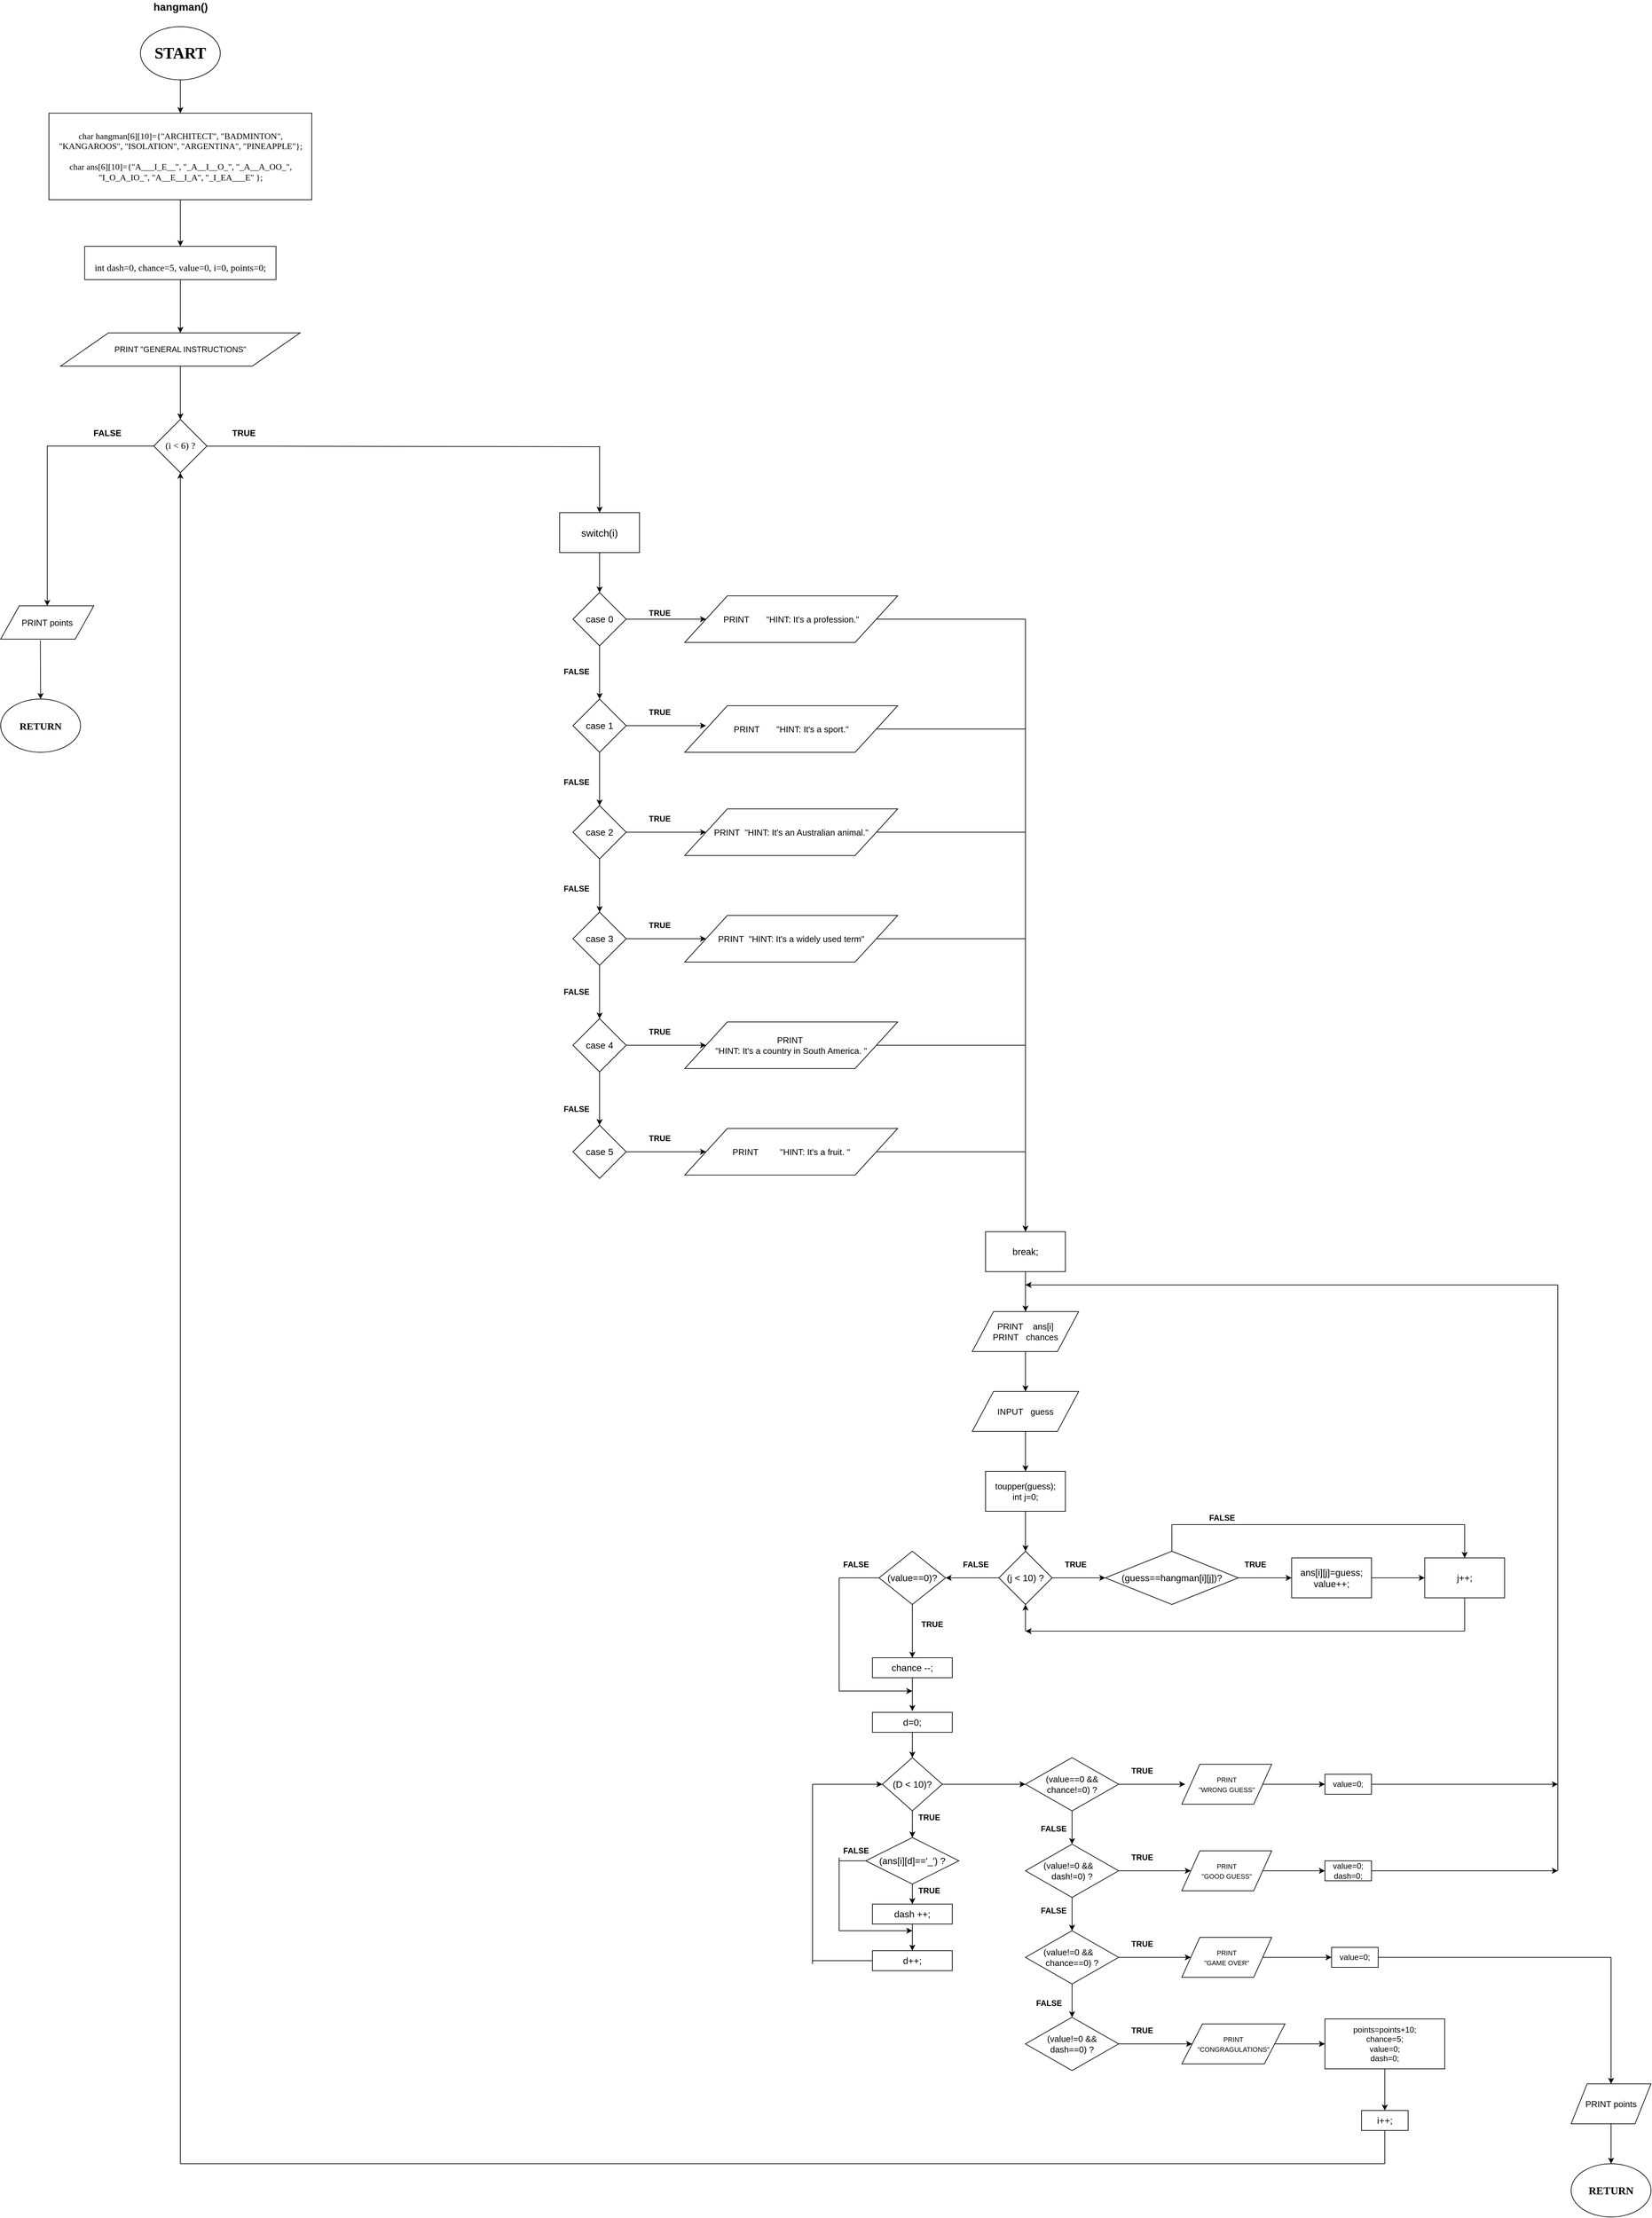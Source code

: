 <mxfile version="13.1.7" type="device"><diagram id="C5RBs43oDa-KdzZeNtuy" name="Page-1"><mxGraphModel dx="1038" dy="499" grid="1" gridSize="10" guides="1" tooltips="1" connect="1" arrows="1" fold="1" page="1" pageScale="1" pageWidth="3300" pageHeight="4681" math="0" shadow="0"><root><mxCell id="WIyWlLk6GJQsqaUBKTNV-0"/><mxCell id="WIyWlLk6GJQsqaUBKTNV-1" parent="WIyWlLk6GJQsqaUBKTNV-0"/><mxCell id="sVj_4zyWdK7CUy60dU-Q-3" value="" style="edgeStyle=orthogonalEdgeStyle;rounded=0;orthogonalLoop=1;jettySize=auto;html=1;" edge="1" parent="WIyWlLk6GJQsqaUBKTNV-1" source="sVj_4zyWdK7CUy60dU-Q-1"><mxGeometry relative="1" as="geometry"><mxPoint x="290" y="200" as="targetPoint"/></mxGeometry></mxCell><mxCell id="sVj_4zyWdK7CUy60dU-Q-1" value="&lt;h1&gt;&lt;b&gt;&lt;font face=&quot;Times New Roman&quot;&gt;START&lt;/font&gt;&lt;/b&gt;&lt;/h1&gt;" style="ellipse;whiteSpace=wrap;html=1;" vertex="1" parent="WIyWlLk6GJQsqaUBKTNV-1"><mxGeometry x="230" y="70" width="120" height="80" as="geometry"/></mxCell><mxCell id="sVj_4zyWdK7CUy60dU-Q-6" value="" style="edgeStyle=orthogonalEdgeStyle;rounded=0;orthogonalLoop=1;jettySize=auto;html=1;" edge="1" parent="WIyWlLk6GJQsqaUBKTNV-1" source="sVj_4zyWdK7CUy60dU-Q-4" target="sVj_4zyWdK7CUy60dU-Q-5"><mxGeometry relative="1" as="geometry"/></mxCell><mxCell id="sVj_4zyWdK7CUy60dU-Q-4" value="&lt;div style=&quot;font-size: 13px&quot;&gt;&lt;font style=&quot;font-size: 13px&quot; face=&quot;Times New Roman&quot;&gt;char hangman[6][10]={&quot;ARCHITECT&quot;, &quot;BADMINTON&quot;, &quot;KANGAROOS&quot;, &quot;ISOLATION&quot;, &quot;ARGENTINA&quot;, &quot;PINEAPPLE&quot;};&lt;/font&gt;&lt;/div&gt;&lt;div style=&quot;font-size: 13px&quot;&gt;&lt;br&gt;&lt;/div&gt;&lt;div&gt;&lt;font face=&quot;Times New Roman&quot; style=&quot;font-size: 13px&quot;&gt;&lt;span&gt;&#9;&lt;/span&gt;char ans[6][10]={&quot;A___I_E__&quot;, &quot;_A__I__O_&quot;, &quot;_A__A_OO_&quot;, &quot;I_O_A_IO_&quot;, &quot;A__E__I_A&quot;, &quot;_I_EA___E&quot; };&lt;/font&gt;&lt;/div&gt;" style="rounded=0;whiteSpace=wrap;html=1;" vertex="1" parent="WIyWlLk6GJQsqaUBKTNV-1"><mxGeometry x="92.5" y="200" width="395" height="130" as="geometry"/></mxCell><mxCell id="sVj_4zyWdK7CUy60dU-Q-8" value="" style="edgeStyle=orthogonalEdgeStyle;rounded=0;orthogonalLoop=1;jettySize=auto;html=1;" edge="1" parent="WIyWlLk6GJQsqaUBKTNV-1" source="sVj_4zyWdK7CUy60dU-Q-5"><mxGeometry relative="1" as="geometry"><mxPoint x="290" y="530" as="targetPoint"/></mxGeometry></mxCell><mxCell id="sVj_4zyWdK7CUy60dU-Q-5" value="&lt;div style=&quot;font-size: 13px&quot;&gt;&lt;br&gt;&lt;/div&gt;&lt;div&gt;&lt;font face=&quot;Times New Roman&quot; style=&quot;font-size: 14px&quot;&gt;int dash=0, chance=5, value=0, i=0, points=0;&lt;/font&gt;&lt;br&gt;&lt;/div&gt;" style="rounded=0;whiteSpace=wrap;html=1;" vertex="1" parent="WIyWlLk6GJQsqaUBKTNV-1"><mxGeometry x="146.25" y="400" width="287.5" height="50" as="geometry"/></mxCell><mxCell id="sVj_4zyWdK7CUy60dU-Q-11" value="" style="edgeStyle=orthogonalEdgeStyle;rounded=0;orthogonalLoop=1;jettySize=auto;html=1;" edge="1" parent="WIyWlLk6GJQsqaUBKTNV-1" source="sVj_4zyWdK7CUy60dU-Q-9"><mxGeometry relative="1" as="geometry"><mxPoint x="290" y="660" as="targetPoint"/></mxGeometry></mxCell><mxCell id="sVj_4zyWdK7CUy60dU-Q-9" value="PRINT &quot;GENERAL INSTRUCTIONS&quot;" style="shape=parallelogram;perimeter=parallelogramPerimeter;whiteSpace=wrap;html=1;" vertex="1" parent="WIyWlLk6GJQsqaUBKTNV-1"><mxGeometry x="110" y="530" width="360" height="50" as="geometry"/></mxCell><mxCell id="sVj_4zyWdK7CUy60dU-Q-14" value="" style="edgeStyle=orthogonalEdgeStyle;rounded=0;orthogonalLoop=1;jettySize=auto;html=1;exitX=0;exitY=0.5;exitDx=0;exitDy=0;entryX=0.5;entryY=0;entryDx=0;entryDy=0;" edge="1" parent="WIyWlLk6GJQsqaUBKTNV-1" source="sVj_4zyWdK7CUy60dU-Q-12" target="sVj_4zyWdK7CUy60dU-Q-20"><mxGeometry relative="1" as="geometry"><mxPoint x="290" y="820" as="targetPoint"/></mxGeometry></mxCell><mxCell id="sVj_4zyWdK7CUy60dU-Q-12" value="&lt;font style=&quot;font-size: 14px&quot; face=&quot;Times New Roman&quot;&gt;(i &amp;lt; 6) ?&lt;/font&gt;" style="rhombus;whiteSpace=wrap;html=1;" vertex="1" parent="WIyWlLk6GJQsqaUBKTNV-1"><mxGeometry x="250" y="660" width="80" height="80" as="geometry"/></mxCell><mxCell id="sVj_4zyWdK7CUy60dU-Q-17" value="&lt;b&gt;&lt;font style=&quot;font-size: 13px&quot;&gt;FALSE&lt;/font&gt;&lt;/b&gt;" style="text;html=1;align=center;verticalAlign=middle;resizable=0;points=[];autosize=1;" vertex="1" parent="WIyWlLk6GJQsqaUBKTNV-1"><mxGeometry x="150" y="670" width="60" height="20" as="geometry"/></mxCell><mxCell id="sVj_4zyWdK7CUy60dU-Q-18" value="&lt;font style=&quot;font-size: 13px&quot;&gt;&lt;b&gt;TRUE&lt;/b&gt;&lt;/font&gt;" style="text;html=1;align=center;verticalAlign=middle;resizable=0;points=[];autosize=1;" vertex="1" parent="WIyWlLk6GJQsqaUBKTNV-1"><mxGeometry x="360" y="670" width="50" height="20" as="geometry"/></mxCell><mxCell id="sVj_4zyWdK7CUy60dU-Q-20" value="&lt;font style=&quot;font-size: 13px&quot;&gt;PRINT points&lt;/font&gt;" style="shape=parallelogram;perimeter=parallelogramPerimeter;whiteSpace=wrap;html=1;" vertex="1" parent="WIyWlLk6GJQsqaUBKTNV-1"><mxGeometry x="20" y="940" width="140" height="50" as="geometry"/></mxCell><mxCell id="sVj_4zyWdK7CUy60dU-Q-21" value="" style="endArrow=none;html=1;" edge="1" parent="WIyWlLk6GJQsqaUBKTNV-1" source="sVj_4zyWdK7CUy60dU-Q-12"><mxGeometry width="50" height="50" relative="1" as="geometry"><mxPoint x="390" y="710" as="sourcePoint"/><mxPoint x="920" y="701" as="targetPoint"/></mxGeometry></mxCell><mxCell id="sVj_4zyWdK7CUy60dU-Q-24" value="" style="endArrow=classic;html=1;" edge="1" parent="WIyWlLk6GJQsqaUBKTNV-1"><mxGeometry width="50" height="50" relative="1" as="geometry"><mxPoint x="920" y="700" as="sourcePoint"/><mxPoint x="920" y="800" as="targetPoint"/></mxGeometry></mxCell><mxCell id="sVj_4zyWdK7CUy60dU-Q-25" value="&lt;font style=&quot;font-size: 15px&quot;&gt;switch(i)&lt;/font&gt;" style="rounded=0;whiteSpace=wrap;html=1;" vertex="1" parent="WIyWlLk6GJQsqaUBKTNV-1"><mxGeometry x="860" y="800" width="120" height="60" as="geometry"/></mxCell><mxCell id="sVj_4zyWdK7CUy60dU-Q-26" value="" style="endArrow=classic;html=1;exitX=0.5;exitY=1;exitDx=0;exitDy=0;" edge="1" parent="WIyWlLk6GJQsqaUBKTNV-1" source="sVj_4zyWdK7CUy60dU-Q-25" target="sVj_4zyWdK7CUy60dU-Q-27"><mxGeometry width="50" height="50" relative="1" as="geometry"><mxPoint x="700" y="810" as="sourcePoint"/><mxPoint x="920" y="920" as="targetPoint"/></mxGeometry></mxCell><mxCell id="sVj_4zyWdK7CUy60dU-Q-29" value="" style="edgeStyle=orthogonalEdgeStyle;rounded=0;orthogonalLoop=1;jettySize=auto;html=1;" edge="1" parent="WIyWlLk6GJQsqaUBKTNV-1" source="sVj_4zyWdK7CUy60dU-Q-27" target="sVj_4zyWdK7CUy60dU-Q-28"><mxGeometry relative="1" as="geometry"/></mxCell><mxCell id="sVj_4zyWdK7CUy60dU-Q-27" value="&lt;font style=&quot;font-size: 14px&quot;&gt;case 0&lt;/font&gt;" style="rhombus;whiteSpace=wrap;html=1;" vertex="1" parent="WIyWlLk6GJQsqaUBKTNV-1"><mxGeometry x="880" y="920" width="80" height="80" as="geometry"/></mxCell><mxCell id="sVj_4zyWdK7CUy60dU-Q-31" value="" style="edgeStyle=orthogonalEdgeStyle;rounded=0;orthogonalLoop=1;jettySize=auto;html=1;" edge="1" parent="WIyWlLk6GJQsqaUBKTNV-1" source="sVj_4zyWdK7CUy60dU-Q-28" target="sVj_4zyWdK7CUy60dU-Q-30"><mxGeometry relative="1" as="geometry"/></mxCell><mxCell id="sVj_4zyWdK7CUy60dU-Q-28" value="&lt;font style=&quot;font-size: 14px&quot;&gt;case 1&lt;/font&gt;" style="rhombus;whiteSpace=wrap;html=1;" vertex="1" parent="WIyWlLk6GJQsqaUBKTNV-1"><mxGeometry x="880" y="1080" width="80" height="80" as="geometry"/></mxCell><mxCell id="sVj_4zyWdK7CUy60dU-Q-33" value="" style="edgeStyle=orthogonalEdgeStyle;rounded=0;orthogonalLoop=1;jettySize=auto;html=1;" edge="1" parent="WIyWlLk6GJQsqaUBKTNV-1" source="sVj_4zyWdK7CUy60dU-Q-30" target="sVj_4zyWdK7CUy60dU-Q-32"><mxGeometry relative="1" as="geometry"/></mxCell><mxCell id="sVj_4zyWdK7CUy60dU-Q-30" value="&lt;font style=&quot;font-size: 14px&quot;&gt;case 2&lt;/font&gt;" style="rhombus;whiteSpace=wrap;html=1;" vertex="1" parent="WIyWlLk6GJQsqaUBKTNV-1"><mxGeometry x="880" y="1240" width="80" height="80" as="geometry"/></mxCell><mxCell id="sVj_4zyWdK7CUy60dU-Q-35" value="" style="edgeStyle=orthogonalEdgeStyle;rounded=0;orthogonalLoop=1;jettySize=auto;html=1;" edge="1" parent="WIyWlLk6GJQsqaUBKTNV-1" source="sVj_4zyWdK7CUy60dU-Q-32" target="sVj_4zyWdK7CUy60dU-Q-34"><mxGeometry relative="1" as="geometry"/></mxCell><mxCell id="sVj_4zyWdK7CUy60dU-Q-32" value="&lt;font style=&quot;font-size: 14px&quot;&gt;case 3&lt;/font&gt;" style="rhombus;whiteSpace=wrap;html=1;" vertex="1" parent="WIyWlLk6GJQsqaUBKTNV-1"><mxGeometry x="880" y="1400" width="80" height="80" as="geometry"/></mxCell><mxCell id="sVj_4zyWdK7CUy60dU-Q-37" value="" style="edgeStyle=orthogonalEdgeStyle;rounded=0;orthogonalLoop=1;jettySize=auto;html=1;" edge="1" parent="WIyWlLk6GJQsqaUBKTNV-1" source="sVj_4zyWdK7CUy60dU-Q-34" target="sVj_4zyWdK7CUy60dU-Q-36"><mxGeometry relative="1" as="geometry"/></mxCell><mxCell id="sVj_4zyWdK7CUy60dU-Q-34" value="&lt;font style=&quot;font-size: 14px&quot;&gt;case 4&lt;/font&gt;" style="rhombus;whiteSpace=wrap;html=1;" vertex="1" parent="WIyWlLk6GJQsqaUBKTNV-1"><mxGeometry x="880" y="1560" width="80" height="80" as="geometry"/></mxCell><mxCell id="sVj_4zyWdK7CUy60dU-Q-36" value="&lt;font style=&quot;font-size: 14px&quot;&gt;case 5&lt;/font&gt;" style="rhombus;whiteSpace=wrap;html=1;" vertex="1" parent="WIyWlLk6GJQsqaUBKTNV-1"><mxGeometry x="880" y="1720" width="80" height="80" as="geometry"/></mxCell><mxCell id="sVj_4zyWdK7CUy60dU-Q-38" value="" style="endArrow=classic;html=1;exitX=1;exitY=0.5;exitDx=0;exitDy=0;" edge="1" parent="WIyWlLk6GJQsqaUBKTNV-1" source="sVj_4zyWdK7CUy60dU-Q-27"><mxGeometry width="50" height="50" relative="1" as="geometry"><mxPoint x="1160" y="1050" as="sourcePoint"/><mxPoint x="1080" y="960" as="targetPoint"/></mxGeometry></mxCell><mxCell id="sVj_4zyWdK7CUy60dU-Q-39" value="" style="endArrow=classic;html=1;exitX=1;exitY=0.5;exitDx=0;exitDy=0;" edge="1" parent="WIyWlLk6GJQsqaUBKTNV-1" source="sVj_4zyWdK7CUy60dU-Q-28"><mxGeometry width="50" height="50" relative="1" as="geometry"><mxPoint x="1160" y="1050" as="sourcePoint"/><mxPoint x="1080" y="1120" as="targetPoint"/></mxGeometry></mxCell><mxCell id="sVj_4zyWdK7CUy60dU-Q-40" value="" style="endArrow=classic;html=1;exitX=1;exitY=0.5;exitDx=0;exitDy=0;" edge="1" parent="WIyWlLk6GJQsqaUBKTNV-1" source="sVj_4zyWdK7CUy60dU-Q-30"><mxGeometry width="50" height="50" relative="1" as="geometry"><mxPoint x="1160" y="1460" as="sourcePoint"/><mxPoint x="1080" y="1280" as="targetPoint"/></mxGeometry></mxCell><mxCell id="sVj_4zyWdK7CUy60dU-Q-41" value="" style="endArrow=classic;html=1;exitX=1;exitY=0.5;exitDx=0;exitDy=0;" edge="1" parent="WIyWlLk6GJQsqaUBKTNV-1" source="sVj_4zyWdK7CUy60dU-Q-32"><mxGeometry width="50" height="50" relative="1" as="geometry"><mxPoint x="1160" y="1610" as="sourcePoint"/><mxPoint x="1080" y="1440" as="targetPoint"/></mxGeometry></mxCell><mxCell id="sVj_4zyWdK7CUy60dU-Q-42" value="" style="endArrow=classic;html=1;exitX=1;exitY=0.5;exitDx=0;exitDy=0;" edge="1" parent="WIyWlLk6GJQsqaUBKTNV-1" source="sVj_4zyWdK7CUy60dU-Q-34"><mxGeometry width="50" height="50" relative="1" as="geometry"><mxPoint x="1160" y="1610" as="sourcePoint"/><mxPoint x="1080" y="1600" as="targetPoint"/></mxGeometry></mxCell><mxCell id="sVj_4zyWdK7CUy60dU-Q-43" value="" style="endArrow=classic;html=1;exitX=1;exitY=0.5;exitDx=0;exitDy=0;" edge="1" parent="WIyWlLk6GJQsqaUBKTNV-1" source="sVj_4zyWdK7CUy60dU-Q-36"><mxGeometry width="50" height="50" relative="1" as="geometry"><mxPoint x="1160" y="1610" as="sourcePoint"/><mxPoint x="1080" y="1760" as="targetPoint"/></mxGeometry></mxCell><mxCell id="sVj_4zyWdK7CUy60dU-Q-44" value="&lt;font style=&quot;font-size: 13px&quot;&gt;PRINT&amp;nbsp; &amp;nbsp; &amp;nbsp; &amp;nbsp;&quot;HINT: It's a profession.&quot;&lt;/font&gt;" style="shape=parallelogram;perimeter=parallelogramPerimeter;whiteSpace=wrap;html=1;" vertex="1" parent="WIyWlLk6GJQsqaUBKTNV-1"><mxGeometry x="1048" y="925" width="320" height="70" as="geometry"/></mxCell><mxCell id="sVj_4zyWdK7CUy60dU-Q-45" value="&lt;font style=&quot;font-size: 13px&quot;&gt;PRINT&amp;nbsp; &amp;nbsp; &amp;nbsp; &amp;nbsp;&quot;HINT: It's a sport.&quot;&lt;/font&gt;" style="shape=parallelogram;perimeter=parallelogramPerimeter;whiteSpace=wrap;html=1;" vertex="1" parent="WIyWlLk6GJQsqaUBKTNV-1"><mxGeometry x="1048" y="1090" width="320" height="70" as="geometry"/></mxCell><mxCell id="sVj_4zyWdK7CUy60dU-Q-47" value="&lt;font style=&quot;font-size: 13px&quot;&gt;PRINT&amp;nbsp; &quot;HINT: It's an Australian animal.&quot;&lt;/font&gt;" style="shape=parallelogram;perimeter=parallelogramPerimeter;whiteSpace=wrap;html=1;" vertex="1" parent="WIyWlLk6GJQsqaUBKTNV-1"><mxGeometry x="1048" y="1245" width="320" height="70" as="geometry"/></mxCell><mxCell id="sVj_4zyWdK7CUy60dU-Q-49" value="&lt;font style=&quot;font-size: 13px&quot;&gt;PRINT&amp;nbsp; &quot;HINT: It's a widely used term&quot;&lt;/font&gt;" style="shape=parallelogram;perimeter=parallelogramPerimeter;whiteSpace=wrap;html=1;" vertex="1" parent="WIyWlLk6GJQsqaUBKTNV-1"><mxGeometry x="1048" y="1405" width="320" height="70" as="geometry"/></mxCell><mxCell id="sVj_4zyWdK7CUy60dU-Q-52" value="&lt;font style=&quot;font-size: 13px&quot;&gt;PRINT&amp;nbsp; &lt;br&gt;&quot;HINT: It's a country in South America. &quot;&lt;/font&gt;" style="shape=parallelogram;perimeter=parallelogramPerimeter;whiteSpace=wrap;html=1;" vertex="1" parent="WIyWlLk6GJQsqaUBKTNV-1"><mxGeometry x="1048" y="1565" width="320" height="70" as="geometry"/></mxCell><mxCell id="sVj_4zyWdK7CUy60dU-Q-55" value="&lt;font style=&quot;font-size: 13px&quot;&gt;PRINT&amp;nbsp; &amp;nbsp; &amp;nbsp; &amp;nbsp; &amp;nbsp;&quot;HINT: It's a fruit. &quot;&lt;/font&gt;" style="shape=parallelogram;perimeter=parallelogramPerimeter;whiteSpace=wrap;html=1;" vertex="1" parent="WIyWlLk6GJQsqaUBKTNV-1"><mxGeometry x="1048" y="1725" width="320" height="70" as="geometry"/></mxCell><mxCell id="sVj_4zyWdK7CUy60dU-Q-57" value="" style="endArrow=none;html=1;entryX=1;entryY=0.5;entryDx=0;entryDy=0;" edge="1" parent="WIyWlLk6GJQsqaUBKTNV-1" target="sVj_4zyWdK7CUy60dU-Q-44"><mxGeometry width="50" height="50" relative="1" as="geometry"><mxPoint x="1560" y="960" as="sourcePoint"/><mxPoint x="1200" y="980" as="targetPoint"/></mxGeometry></mxCell><mxCell id="sVj_4zyWdK7CUy60dU-Q-59" value="" style="endArrow=none;html=1;entryX=1;entryY=0.5;entryDx=0;entryDy=0;" edge="1" parent="WIyWlLk6GJQsqaUBKTNV-1" target="sVj_4zyWdK7CUy60dU-Q-45"><mxGeometry width="50" height="50" relative="1" as="geometry"><mxPoint x="1560" y="1125" as="sourcePoint"/><mxPoint x="1356" y="980" as="targetPoint"/></mxGeometry></mxCell><mxCell id="sVj_4zyWdK7CUy60dU-Q-60" value="" style="endArrow=none;html=1;entryX=1;entryY=0.5;entryDx=0;entryDy=0;" edge="1" parent="WIyWlLk6GJQsqaUBKTNV-1" target="sVj_4zyWdK7CUy60dU-Q-47"><mxGeometry width="50" height="50" relative="1" as="geometry"><mxPoint x="1560" y="1280" as="sourcePoint"/><mxPoint x="1200" y="1310" as="targetPoint"/></mxGeometry></mxCell><mxCell id="sVj_4zyWdK7CUy60dU-Q-61" value="" style="endArrow=none;html=1;entryX=1;entryY=0.5;entryDx=0;entryDy=0;" edge="1" parent="WIyWlLk6GJQsqaUBKTNV-1" target="sVj_4zyWdK7CUy60dU-Q-52"><mxGeometry width="50" height="50" relative="1" as="geometry"><mxPoint x="1560" y="1600" as="sourcePoint"/><mxPoint x="1200" y="1310" as="targetPoint"/></mxGeometry></mxCell><mxCell id="sVj_4zyWdK7CUy60dU-Q-62" value="" style="endArrow=none;html=1;exitX=1;exitY=0.5;exitDx=0;exitDy=0;" edge="1" parent="WIyWlLk6GJQsqaUBKTNV-1" source="sVj_4zyWdK7CUy60dU-Q-49"><mxGeometry width="50" height="50" relative="1" as="geometry"><mxPoint x="1150" y="1360" as="sourcePoint"/><mxPoint x="1560" y="1440" as="targetPoint"/></mxGeometry></mxCell><mxCell id="sVj_4zyWdK7CUy60dU-Q-63" value="" style="endArrow=none;html=1;" edge="1" parent="WIyWlLk6GJQsqaUBKTNV-1"><mxGeometry width="50" height="50" relative="1" as="geometry"><mxPoint x="1560" y="1760" as="sourcePoint"/><mxPoint x="1560" y="960" as="targetPoint"/></mxGeometry></mxCell><mxCell id="sVj_4zyWdK7CUy60dU-Q-64" value="" style="endArrow=none;html=1;entryX=1;entryY=0.5;entryDx=0;entryDy=0;" edge="1" parent="WIyWlLk6GJQsqaUBKTNV-1" target="sVj_4zyWdK7CUy60dU-Q-55"><mxGeometry width="50" height="50" relative="1" as="geometry"><mxPoint x="1560" y="1760" as="sourcePoint"/><mxPoint x="1200" y="1780" as="targetPoint"/></mxGeometry></mxCell><mxCell id="sVj_4zyWdK7CUy60dU-Q-65" value="" style="endArrow=classic;html=1;" edge="1" parent="WIyWlLk6GJQsqaUBKTNV-1"><mxGeometry width="50" height="50" relative="1" as="geometry"><mxPoint x="1560" y="1760" as="sourcePoint"/><mxPoint x="1560" y="1880" as="targetPoint"/></mxGeometry></mxCell><mxCell id="sVj_4zyWdK7CUy60dU-Q-66" value="&lt;font style=&quot;font-size: 14px&quot;&gt;break;&lt;/font&gt;" style="rounded=0;whiteSpace=wrap;html=1;" vertex="1" parent="WIyWlLk6GJQsqaUBKTNV-1"><mxGeometry x="1500" y="1880" width="120" height="60" as="geometry"/></mxCell><mxCell id="sVj_4zyWdK7CUy60dU-Q-67" value="" style="endArrow=classic;html=1;exitX=0.5;exitY=1;exitDx=0;exitDy=0;" edge="1" parent="WIyWlLk6GJQsqaUBKTNV-1" source="sVj_4zyWdK7CUy60dU-Q-66"><mxGeometry width="50" height="50" relative="1" as="geometry"><mxPoint x="1770" y="1990" as="sourcePoint"/><mxPoint x="1560" y="2000" as="targetPoint"/></mxGeometry></mxCell><mxCell id="sVj_4zyWdK7CUy60dU-Q-70" value="" style="edgeStyle=orthogonalEdgeStyle;rounded=0;orthogonalLoop=1;jettySize=auto;html=1;" edge="1" parent="WIyWlLk6GJQsqaUBKTNV-1" source="sVj_4zyWdK7CUy60dU-Q-68"><mxGeometry relative="1" as="geometry"><mxPoint x="1560" y="2120" as="targetPoint"/></mxGeometry></mxCell><mxCell id="sVj_4zyWdK7CUy60dU-Q-68" value="&lt;font style=&quot;font-size: 13px&quot;&gt;PRINT&amp;nbsp; &amp;nbsp; ans[i]&lt;br&gt;PRINT&amp;nbsp; &amp;nbsp;chances&lt;br&gt;&lt;/font&gt;" style="shape=parallelogram;perimeter=parallelogramPerimeter;whiteSpace=wrap;html=1;" vertex="1" parent="WIyWlLk6GJQsqaUBKTNV-1"><mxGeometry x="1480" y="2000" width="160" height="60" as="geometry"/></mxCell><mxCell id="sVj_4zyWdK7CUy60dU-Q-72" value="" style="edgeStyle=orthogonalEdgeStyle;rounded=0;orthogonalLoop=1;jettySize=auto;html=1;" edge="1" parent="WIyWlLk6GJQsqaUBKTNV-1" source="sVj_4zyWdK7CUy60dU-Q-69"><mxGeometry relative="1" as="geometry"><mxPoint x="1560" y="2240" as="targetPoint"/></mxGeometry></mxCell><mxCell id="sVj_4zyWdK7CUy60dU-Q-69" value="&lt;font style=&quot;font-size: 13px&quot;&gt;INPUT&amp;nbsp; &amp;nbsp;guess&lt;br&gt;&lt;/font&gt;" style="shape=parallelogram;perimeter=parallelogramPerimeter;whiteSpace=wrap;html=1;" vertex="1" parent="WIyWlLk6GJQsqaUBKTNV-1"><mxGeometry x="1480" y="2120" width="160" height="60" as="geometry"/></mxCell><mxCell id="sVj_4zyWdK7CUy60dU-Q-73" value="&lt;font style=&quot;font-size: 13px&quot;&gt;&lt;font style=&quot;font-size: 13px&quot;&gt;toupper(guess);&lt;br&gt;&lt;/font&gt;&lt;font style=&quot;font-size: 13px&quot;&gt;int j=0;&lt;/font&gt;&lt;/font&gt;" style="rounded=0;whiteSpace=wrap;html=1;" vertex="1" parent="WIyWlLk6GJQsqaUBKTNV-1"><mxGeometry x="1500" y="2240" width="120" height="60" as="geometry"/></mxCell><mxCell id="sVj_4zyWdK7CUy60dU-Q-74" value="" style="endArrow=classic;html=1;exitX=0.5;exitY=1;exitDx=0;exitDy=0;" edge="1" parent="WIyWlLk6GJQsqaUBKTNV-1" source="sVj_4zyWdK7CUy60dU-Q-73"><mxGeometry width="50" height="50" relative="1" as="geometry"><mxPoint x="1770" y="2540" as="sourcePoint"/><mxPoint x="1560" y="2360" as="targetPoint"/></mxGeometry></mxCell><mxCell id="sVj_4zyWdK7CUy60dU-Q-77" value="" style="edgeStyle=orthogonalEdgeStyle;rounded=0;orthogonalLoop=1;jettySize=auto;html=1;" edge="1" parent="WIyWlLk6GJQsqaUBKTNV-1" source="sVj_4zyWdK7CUy60dU-Q-75" target="sVj_4zyWdK7CUy60dU-Q-76"><mxGeometry relative="1" as="geometry"/></mxCell><mxCell id="sVj_4zyWdK7CUy60dU-Q-79" value="" style="edgeStyle=orthogonalEdgeStyle;rounded=0;orthogonalLoop=1;jettySize=auto;html=1;" edge="1" parent="WIyWlLk6GJQsqaUBKTNV-1" source="sVj_4zyWdK7CUy60dU-Q-75" target="sVj_4zyWdK7CUy60dU-Q-78"><mxGeometry relative="1" as="geometry"/></mxCell><mxCell id="sVj_4zyWdK7CUy60dU-Q-75" value="&lt;font style=&quot;font-size: 14px&quot;&gt;(j &amp;lt; 10) ?&lt;/font&gt;" style="rhombus;whiteSpace=wrap;html=1;" vertex="1" parent="WIyWlLk6GJQsqaUBKTNV-1"><mxGeometry x="1520" y="2360" width="80" height="80" as="geometry"/></mxCell><mxCell id="sVj_4zyWdK7CUy60dU-Q-78" value="&lt;font style=&quot;font-size: 14px&quot;&gt;(guess==hangman[i][j])?&lt;br&gt;&lt;/font&gt;" style="rhombus;whiteSpace=wrap;html=1;" vertex="1" parent="WIyWlLk6GJQsqaUBKTNV-1"><mxGeometry x="1680" y="2360" width="200" height="80" as="geometry"/></mxCell><mxCell id="sVj_4zyWdK7CUy60dU-Q-91" value="" style="edgeStyle=orthogonalEdgeStyle;rounded=0;orthogonalLoop=1;jettySize=auto;html=1;" edge="1" parent="WIyWlLk6GJQsqaUBKTNV-1" source="sVj_4zyWdK7CUy60dU-Q-76"><mxGeometry relative="1" as="geometry"><mxPoint x="1390" y="2520" as="targetPoint"/></mxGeometry></mxCell><mxCell id="sVj_4zyWdK7CUy60dU-Q-76" value="&lt;span style=&quot;font-size: 14px&quot;&gt;(value==0)?&lt;/span&gt;" style="rhombus;whiteSpace=wrap;html=1;" vertex="1" parent="WIyWlLk6GJQsqaUBKTNV-1"><mxGeometry x="1340" y="2360" width="100" height="80" as="geometry"/></mxCell><mxCell id="sVj_4zyWdK7CUy60dU-Q-95" value="" style="edgeStyle=orthogonalEdgeStyle;rounded=0;orthogonalLoop=1;jettySize=auto;html=1;" edge="1" parent="WIyWlLk6GJQsqaUBKTNV-1"><mxGeometry relative="1" as="geometry"><mxPoint x="1390" y="2600" as="sourcePoint"/><mxPoint x="1390" y="2600" as="targetPoint"/><Array as="points"><mxPoint x="1390" y="2550"/><mxPoint x="1390" y="2550"/></Array></mxGeometry></mxCell><mxCell id="sVj_4zyWdK7CUy60dU-Q-94" value="&lt;span style=&quot;font-size: 14px&quot;&gt;(D &amp;lt; 10)?&lt;/span&gt;" style="rhombus;whiteSpace=wrap;html=1;" vertex="1" parent="WIyWlLk6GJQsqaUBKTNV-1"><mxGeometry x="1345" y="2670" width="90" height="80" as="geometry"/></mxCell><mxCell id="sVj_4zyWdK7CUy60dU-Q-80" value="&lt;b&gt;TRUE&lt;/b&gt;" style="text;html=1;align=center;verticalAlign=middle;resizable=0;points=[];autosize=1;" vertex="1" parent="WIyWlLk6GJQsqaUBKTNV-1"><mxGeometry x="1610" y="2370" width="50" height="20" as="geometry"/></mxCell><mxCell id="sVj_4zyWdK7CUy60dU-Q-81" value="" style="endArrow=classic;html=1;exitX=1;exitY=0.5;exitDx=0;exitDy=0;" edge="1" parent="WIyWlLk6GJQsqaUBKTNV-1" source="sVj_4zyWdK7CUy60dU-Q-78"><mxGeometry width="50" height="50" relative="1" as="geometry"><mxPoint x="1770" y="2540" as="sourcePoint"/><mxPoint x="1960" y="2400" as="targetPoint"/></mxGeometry></mxCell><mxCell id="sVj_4zyWdK7CUy60dU-Q-84" value="" style="edgeStyle=orthogonalEdgeStyle;rounded=0;orthogonalLoop=1;jettySize=auto;html=1;" edge="1" parent="WIyWlLk6GJQsqaUBKTNV-1" source="sVj_4zyWdK7CUy60dU-Q-82" target="sVj_4zyWdK7CUy60dU-Q-83"><mxGeometry relative="1" as="geometry"/></mxCell><mxCell id="sVj_4zyWdK7CUy60dU-Q-82" value="&lt;font style=&quot;font-size: 14px&quot;&gt;ans[i][j]=guess;&#9;&#9;&#9;&#9;    value++;&lt;/font&gt;" style="rounded=0;whiteSpace=wrap;html=1;" vertex="1" parent="WIyWlLk6GJQsqaUBKTNV-1"><mxGeometry x="1960" y="2370" width="120" height="60" as="geometry"/></mxCell><mxCell id="sVj_4zyWdK7CUy60dU-Q-83" value="&lt;font style=&quot;font-size: 14px&quot;&gt;j++;&lt;/font&gt;" style="rounded=0;whiteSpace=wrap;html=1;" vertex="1" parent="WIyWlLk6GJQsqaUBKTNV-1"><mxGeometry x="2160" y="2370" width="120" height="60" as="geometry"/></mxCell><mxCell id="sVj_4zyWdK7CUy60dU-Q-85" value="" style="endArrow=classic;html=1;" edge="1" parent="WIyWlLk6GJQsqaUBKTNV-1"><mxGeometry width="50" height="50" relative="1" as="geometry"><mxPoint x="2220" y="2480" as="sourcePoint"/><mxPoint x="1560" y="2480" as="targetPoint"/></mxGeometry></mxCell><mxCell id="sVj_4zyWdK7CUy60dU-Q-87" value="" style="endArrow=classic;html=1;entryX=0.5;entryY=1;entryDx=0;entryDy=0;" edge="1" parent="WIyWlLk6GJQsqaUBKTNV-1" target="sVj_4zyWdK7CUy60dU-Q-75"><mxGeometry width="50" height="50" relative="1" as="geometry"><mxPoint x="1560" y="2480" as="sourcePoint"/><mxPoint x="1820" y="2490" as="targetPoint"/></mxGeometry></mxCell><mxCell id="sVj_4zyWdK7CUy60dU-Q-88" value="" style="endArrow=none;html=1;entryX=0.5;entryY=1;entryDx=0;entryDy=0;" edge="1" parent="WIyWlLk6GJQsqaUBKTNV-1" target="sVj_4zyWdK7CUy60dU-Q-83"><mxGeometry width="50" height="50" relative="1" as="geometry"><mxPoint x="2220" y="2480" as="sourcePoint"/><mxPoint x="1820" y="2490" as="targetPoint"/></mxGeometry></mxCell><mxCell id="sVj_4zyWdK7CUy60dU-Q-89" value="&lt;b&gt;FALSE&lt;/b&gt;" style="text;html=1;align=center;verticalAlign=middle;resizable=0;points=[];autosize=1;" vertex="1" parent="WIyWlLk6GJQsqaUBKTNV-1"><mxGeometry x="1460" y="2370" width="50" height="20" as="geometry"/></mxCell><mxCell id="sVj_4zyWdK7CUy60dU-Q-92" value="&lt;b&gt;TRUE&lt;/b&gt;" style="text;html=1;strokeColor=none;fillColor=none;align=center;verticalAlign=middle;whiteSpace=wrap;rounded=0;" vertex="1" parent="WIyWlLk6GJQsqaUBKTNV-1"><mxGeometry x="1400" y="2460" width="40" height="20" as="geometry"/></mxCell><mxCell id="sVj_4zyWdK7CUy60dU-Q-96" value="&lt;font style=&quot;font-size: 14px&quot;&gt;chance --;&lt;/font&gt;" style="rounded=0;whiteSpace=wrap;html=1;" vertex="1" parent="WIyWlLk6GJQsqaUBKTNV-1"><mxGeometry x="1330" y="2520" width="120" height="30" as="geometry"/></mxCell><mxCell id="sVj_4zyWdK7CUy60dU-Q-97" value="&lt;font style=&quot;font-size: 14px&quot;&gt;d=0;&lt;/font&gt;" style="rounded=0;whiteSpace=wrap;html=1;" vertex="1" parent="WIyWlLk6GJQsqaUBKTNV-1"><mxGeometry x="1330" y="2602" width="120" height="30" as="geometry"/></mxCell><mxCell id="sVj_4zyWdK7CUy60dU-Q-99" value="" style="endArrow=none;html=1;entryX=0.5;entryY=0;entryDx=0;entryDy=0;" edge="1" parent="WIyWlLk6GJQsqaUBKTNV-1" target="sVj_4zyWdK7CUy60dU-Q-78"><mxGeometry width="50" height="50" relative="1" as="geometry"><mxPoint x="1780" y="2320" as="sourcePoint"/><mxPoint x="1740" y="2490" as="targetPoint"/></mxGeometry></mxCell><mxCell id="sVj_4zyWdK7CUy60dU-Q-100" value="" style="endArrow=none;html=1;" edge="1" parent="WIyWlLk6GJQsqaUBKTNV-1"><mxGeometry width="50" height="50" relative="1" as="geometry"><mxPoint x="2220" y="2320" as="sourcePoint"/><mxPoint x="1780" y="2320" as="targetPoint"/></mxGeometry></mxCell><mxCell id="sVj_4zyWdK7CUy60dU-Q-101" value="" style="endArrow=classic;html=1;entryX=0.5;entryY=0;entryDx=0;entryDy=0;" edge="1" parent="WIyWlLk6GJQsqaUBKTNV-1" target="sVj_4zyWdK7CUy60dU-Q-83"><mxGeometry width="50" height="50" relative="1" as="geometry"><mxPoint x="2220" y="2320" as="sourcePoint"/><mxPoint x="1670" y="2580" as="targetPoint"/></mxGeometry></mxCell><mxCell id="sVj_4zyWdK7CUy60dU-Q-102" value="&lt;b&gt;FALSE&lt;/b&gt;" style="text;html=1;align=center;verticalAlign=middle;resizable=0;points=[];autosize=1;" vertex="1" parent="WIyWlLk6GJQsqaUBKTNV-1"><mxGeometry x="1830" y="2300" width="50" height="20" as="geometry"/></mxCell><mxCell id="sVj_4zyWdK7CUy60dU-Q-103" value="&lt;b&gt;TRUE&lt;/b&gt;" style="text;html=1;align=center;verticalAlign=middle;resizable=0;points=[];autosize=1;" vertex="1" parent="WIyWlLk6GJQsqaUBKTNV-1"><mxGeometry x="1880" y="2370" width="50" height="20" as="geometry"/></mxCell><mxCell id="sVj_4zyWdK7CUy60dU-Q-107" value="" style="endArrow=none;html=1;" edge="1" parent="WIyWlLk6GJQsqaUBKTNV-1"><mxGeometry width="50" height="50" relative="1" as="geometry"><mxPoint x="1280" y="2400" as="sourcePoint"/><mxPoint x="1280" y="2570" as="targetPoint"/></mxGeometry></mxCell><mxCell id="sVj_4zyWdK7CUy60dU-Q-108" value="" style="endArrow=none;html=1;entryX=0;entryY=0.5;entryDx=0;entryDy=0;" edge="1" parent="WIyWlLk6GJQsqaUBKTNV-1" target="sVj_4zyWdK7CUy60dU-Q-76"><mxGeometry width="50" height="50" relative="1" as="geometry"><mxPoint x="1280" y="2400" as="sourcePoint"/><mxPoint x="1630" y="2550" as="targetPoint"/></mxGeometry></mxCell><mxCell id="sVj_4zyWdK7CUy60dU-Q-109" value="" style="endArrow=classic;html=1;" edge="1" parent="WIyWlLk6GJQsqaUBKTNV-1"><mxGeometry width="50" height="50" relative="1" as="geometry"><mxPoint x="1280" y="2570" as="sourcePoint"/><mxPoint x="1390" y="2570" as="targetPoint"/></mxGeometry></mxCell><mxCell id="sVj_4zyWdK7CUy60dU-Q-110" value="&lt;b&gt;FALSE&lt;/b&gt;" style="text;html=1;align=center;verticalAlign=middle;resizable=0;points=[];autosize=1;" vertex="1" parent="WIyWlLk6GJQsqaUBKTNV-1"><mxGeometry x="1280" y="2370" width="50" height="20" as="geometry"/></mxCell><mxCell id="sVj_4zyWdK7CUy60dU-Q-112" value="" style="endArrow=classic;html=1;exitX=0.5;exitY=1;exitDx=0;exitDy=0;entryX=0.5;entryY=0;entryDx=0;entryDy=0;" edge="1" parent="WIyWlLk6GJQsqaUBKTNV-1" source="sVj_4zyWdK7CUy60dU-Q-97" target="sVj_4zyWdK7CUy60dU-Q-94"><mxGeometry width="50" height="50" relative="1" as="geometry"><mxPoint x="1650" y="2560" as="sourcePoint"/><mxPoint x="1700" y="2510" as="targetPoint"/></mxGeometry></mxCell><mxCell id="sVj_4zyWdK7CUy60dU-Q-113" value="" style="endArrow=classic;html=1;" edge="1" parent="WIyWlLk6GJQsqaUBKTNV-1"><mxGeometry width="50" height="50" relative="1" as="geometry"><mxPoint x="1390" y="2750" as="sourcePoint"/><mxPoint x="1390" y="2790" as="targetPoint"/></mxGeometry></mxCell><mxCell id="sVj_4zyWdK7CUy60dU-Q-114" value="&lt;font style=&quot;font-size: 14px&quot;&gt;(ans[i][d]=='_') ?&lt;/font&gt;" style="rhombus;whiteSpace=wrap;html=1;" vertex="1" parent="WIyWlLk6GJQsqaUBKTNV-1"><mxGeometry x="1320" y="2790" width="140" height="70" as="geometry"/></mxCell><mxCell id="sVj_4zyWdK7CUy60dU-Q-115" value="" style="endArrow=classic;html=1;exitX=0.5;exitY=1;exitDx=0;exitDy=0;" edge="1" parent="WIyWlLk6GJQsqaUBKTNV-1" source="sVj_4zyWdK7CUy60dU-Q-114" target="sVj_4zyWdK7CUy60dU-Q-116"><mxGeometry width="50" height="50" relative="1" as="geometry"><mxPoint x="1370" y="3000" as="sourcePoint"/><mxPoint x="1390" y="2900" as="targetPoint"/></mxGeometry></mxCell><mxCell id="sVj_4zyWdK7CUy60dU-Q-118" value="" style="edgeStyle=orthogonalEdgeStyle;rounded=0;orthogonalLoop=1;jettySize=auto;html=1;" edge="1" parent="WIyWlLk6GJQsqaUBKTNV-1" source="sVj_4zyWdK7CUy60dU-Q-116" target="sVj_4zyWdK7CUy60dU-Q-117"><mxGeometry relative="1" as="geometry"/></mxCell><mxCell id="sVj_4zyWdK7CUy60dU-Q-116" value="&lt;font style=&quot;font-size: 14px&quot;&gt;dash ++;&lt;/font&gt;" style="rounded=0;whiteSpace=wrap;html=1;" vertex="1" parent="WIyWlLk6GJQsqaUBKTNV-1"><mxGeometry x="1330" y="2890" width="120" height="30" as="geometry"/></mxCell><mxCell id="sVj_4zyWdK7CUy60dU-Q-117" value="&lt;font style=&quot;font-size: 14px&quot;&gt;d++;&lt;/font&gt;" style="rounded=0;whiteSpace=wrap;html=1;" vertex="1" parent="WIyWlLk6GJQsqaUBKTNV-1"><mxGeometry x="1330" y="2960" width="120" height="30" as="geometry"/></mxCell><mxCell id="sVj_4zyWdK7CUy60dU-Q-119" value="" style="endArrow=classic;html=1;" edge="1" parent="WIyWlLk6GJQsqaUBKTNV-1"><mxGeometry width="50" height="50" relative="1" as="geometry"><mxPoint x="1280" y="2930" as="sourcePoint"/><mxPoint x="1390" y="2930" as="targetPoint"/></mxGeometry></mxCell><mxCell id="sVj_4zyWdK7CUy60dU-Q-120" value="" style="endArrow=none;html=1;" edge="1" parent="WIyWlLk6GJQsqaUBKTNV-1"><mxGeometry width="50" height="50" relative="1" as="geometry"><mxPoint x="1280" y="2930" as="sourcePoint"/><mxPoint x="1280" y="2820" as="targetPoint"/></mxGeometry></mxCell><mxCell id="sVj_4zyWdK7CUy60dU-Q-121" value="" style="endArrow=none;html=1;" edge="1" parent="WIyWlLk6GJQsqaUBKTNV-1"><mxGeometry width="50" height="50" relative="1" as="geometry"><mxPoint x="1240" y="2980" as="sourcePoint"/><mxPoint x="1240" y="2710" as="targetPoint"/></mxGeometry></mxCell><mxCell id="sVj_4zyWdK7CUy60dU-Q-122" value="" style="endArrow=none;html=1;exitX=0;exitY=0.5;exitDx=0;exitDy=0;" edge="1" parent="WIyWlLk6GJQsqaUBKTNV-1" source="sVj_4zyWdK7CUy60dU-Q-114"><mxGeometry width="50" height="50" relative="1" as="geometry"><mxPoint x="1370" y="2790" as="sourcePoint"/><mxPoint x="1280" y="2825" as="targetPoint"/></mxGeometry></mxCell><mxCell id="sVj_4zyWdK7CUy60dU-Q-126" value="" style="endArrow=classic;html=1;entryX=0;entryY=0.5;entryDx=0;entryDy=0;" edge="1" parent="WIyWlLk6GJQsqaUBKTNV-1" target="sVj_4zyWdK7CUy60dU-Q-94"><mxGeometry width="50" height="50" relative="1" as="geometry"><mxPoint x="1240" y="2710" as="sourcePoint"/><mxPoint x="1390" y="2650" as="targetPoint"/></mxGeometry></mxCell><mxCell id="sVj_4zyWdK7CUy60dU-Q-127" value="" style="endArrow=none;html=1;entryX=0;entryY=0.5;entryDx=0;entryDy=0;" edge="1" parent="WIyWlLk6GJQsqaUBKTNV-1" target="sVj_4zyWdK7CUy60dU-Q-117"><mxGeometry width="50" height="50" relative="1" as="geometry"><mxPoint x="1240" y="2975" as="sourcePoint"/><mxPoint x="1420" y="3060" as="targetPoint"/></mxGeometry></mxCell><mxCell id="sVj_4zyWdK7CUy60dU-Q-128" value="&lt;b&gt;TRUE&lt;/b&gt;" style="text;html=1;align=center;verticalAlign=middle;resizable=0;points=[];autosize=1;" vertex="1" parent="WIyWlLk6GJQsqaUBKTNV-1"><mxGeometry x="1390" y="2860" width="50" height="20" as="geometry"/></mxCell><mxCell id="sVj_4zyWdK7CUy60dU-Q-130" value="&lt;b&gt;TRUE&lt;/b&gt;" style="text;html=1;align=center;verticalAlign=middle;resizable=0;points=[];autosize=1;" vertex="1" parent="WIyWlLk6GJQsqaUBKTNV-1"><mxGeometry x="1390" y="2750" width="50" height="20" as="geometry"/></mxCell><mxCell id="sVj_4zyWdK7CUy60dU-Q-131" value="&lt;b&gt;FALSE&lt;/b&gt;" style="text;html=1;align=center;verticalAlign=middle;resizable=0;points=[];autosize=1;" vertex="1" parent="WIyWlLk6GJQsqaUBKTNV-1"><mxGeometry x="1280" y="2800" width="50" height="20" as="geometry"/></mxCell><mxCell id="sVj_4zyWdK7CUy60dU-Q-132" value="" style="endArrow=classic;html=1;exitX=1;exitY=0.5;exitDx=0;exitDy=0;" edge="1" parent="WIyWlLk6GJQsqaUBKTNV-1" source="sVj_4zyWdK7CUy60dU-Q-94"><mxGeometry width="50" height="50" relative="1" as="geometry"><mxPoint x="1440" y="2710" as="sourcePoint"/><mxPoint x="1560" y="2710" as="targetPoint"/></mxGeometry></mxCell><mxCell id="sVj_4zyWdK7CUy60dU-Q-135" value="" style="edgeStyle=orthogonalEdgeStyle;rounded=0;orthogonalLoop=1;jettySize=auto;html=1;" edge="1" parent="WIyWlLk6GJQsqaUBKTNV-1" source="sVj_4zyWdK7CUy60dU-Q-133" target="sVj_4zyWdK7CUy60dU-Q-134"><mxGeometry relative="1" as="geometry"/></mxCell><mxCell id="sVj_4zyWdK7CUy60dU-Q-133" value="&lt;font style=&quot;font-size: 13px&quot;&gt;(value==0 &amp;amp;&amp;amp; chance!=0) ?&lt;br&gt;&lt;/font&gt;" style="rhombus;whiteSpace=wrap;html=1;" vertex="1" parent="WIyWlLk6GJQsqaUBKTNV-1"><mxGeometry x="1560" y="2670" width="140" height="80" as="geometry"/></mxCell><mxCell id="sVj_4zyWdK7CUy60dU-Q-137" value="" style="edgeStyle=orthogonalEdgeStyle;rounded=0;orthogonalLoop=1;jettySize=auto;html=1;" edge="1" parent="WIyWlLk6GJQsqaUBKTNV-1" source="sVj_4zyWdK7CUy60dU-Q-134" target="sVj_4zyWdK7CUy60dU-Q-136"><mxGeometry relative="1" as="geometry"/></mxCell><mxCell id="sVj_4zyWdK7CUy60dU-Q-134" value="&lt;font style=&quot;font-size: 13px&quot;&gt;(value!=0 &amp;amp;&amp;amp;&amp;nbsp; &amp;nbsp; dash!=0) ?&lt;br&gt;&lt;/font&gt;" style="rhombus;whiteSpace=wrap;html=1;" vertex="1" parent="WIyWlLk6GJQsqaUBKTNV-1"><mxGeometry x="1560" y="2800" width="140" height="80" as="geometry"/></mxCell><mxCell id="sVj_4zyWdK7CUy60dU-Q-139" value="" style="edgeStyle=orthogonalEdgeStyle;rounded=0;orthogonalLoop=1;jettySize=auto;html=1;" edge="1" parent="WIyWlLk6GJQsqaUBKTNV-1" source="sVj_4zyWdK7CUy60dU-Q-136" target="sVj_4zyWdK7CUy60dU-Q-138"><mxGeometry relative="1" as="geometry"/></mxCell><mxCell id="sVj_4zyWdK7CUy60dU-Q-136" value="&lt;font style=&quot;font-size: 13px&quot;&gt;(value!=0 &amp;amp;&amp;amp;&amp;nbsp; &amp;nbsp; chance==0) ?&lt;br&gt;&lt;/font&gt;" style="rhombus;whiteSpace=wrap;html=1;" vertex="1" parent="WIyWlLk6GJQsqaUBKTNV-1"><mxGeometry x="1560" y="2930" width="140" height="80" as="geometry"/></mxCell><mxCell id="sVj_4zyWdK7CUy60dU-Q-138" value="&lt;font style=&quot;font-size: 13px&quot;&gt;(value!=0 &amp;amp;&amp;amp; &lt;br&gt;dash==0) ?&lt;br&gt;&lt;/font&gt;" style="rhombus;whiteSpace=wrap;html=1;" vertex="1" parent="WIyWlLk6GJQsqaUBKTNV-1"><mxGeometry x="1560" y="3060" width="140" height="80" as="geometry"/></mxCell><mxCell id="sVj_4zyWdK7CUy60dU-Q-141" value="" style="endArrow=classic;html=1;exitX=1;exitY=0.5;exitDx=0;exitDy=0;" edge="1" parent="WIyWlLk6GJQsqaUBKTNV-1" source="sVj_4zyWdK7CUy60dU-Q-133"><mxGeometry width="50" height="50" relative="1" as="geometry"><mxPoint x="1820" y="2820" as="sourcePoint"/><mxPoint x="1800" y="2710" as="targetPoint"/><Array as="points"><mxPoint x="1750" y="2710"/></Array></mxGeometry></mxCell><mxCell id="sVj_4zyWdK7CUy60dU-Q-145" value="" style="edgeStyle=orthogonalEdgeStyle;rounded=0;orthogonalLoop=1;jettySize=auto;html=1;exitX=1;exitY=0.5;exitDx=0;exitDy=0;" edge="1" parent="WIyWlLk6GJQsqaUBKTNV-1" source="sVj_4zyWdK7CUy60dU-Q-134" target="sVj_4zyWdK7CUy60dU-Q-144"><mxGeometry relative="1" as="geometry"/></mxCell><mxCell id="sVj_4zyWdK7CUy60dU-Q-143" value="&lt;font size=&quot;1&quot;&gt;PRINT&lt;br&gt;&quot;WRONG GUESS&quot;&lt;br&gt;&lt;/font&gt;" style="shape=parallelogram;perimeter=parallelogramPerimeter;whiteSpace=wrap;html=1;" vertex="1" parent="WIyWlLk6GJQsqaUBKTNV-1"><mxGeometry x="1795" y="2680" width="135" height="60" as="geometry"/></mxCell><mxCell id="sVj_4zyWdK7CUy60dU-Q-147" value="" style="edgeStyle=orthogonalEdgeStyle;rounded=0;orthogonalLoop=1;jettySize=auto;html=1;exitX=1;exitY=0.5;exitDx=0;exitDy=0;" edge="1" parent="WIyWlLk6GJQsqaUBKTNV-1" source="sVj_4zyWdK7CUy60dU-Q-136" target="sVj_4zyWdK7CUy60dU-Q-146"><mxGeometry relative="1" as="geometry"/></mxCell><mxCell id="sVj_4zyWdK7CUy60dU-Q-144" value="&lt;font size=&quot;1&quot;&gt;PRINT&lt;br&gt;&quot;GOOD GUESS&quot;&lt;br&gt;&lt;/font&gt;" style="shape=parallelogram;perimeter=parallelogramPerimeter;whiteSpace=wrap;html=1;" vertex="1" parent="WIyWlLk6GJQsqaUBKTNV-1"><mxGeometry x="1795" y="2810" width="135" height="60" as="geometry"/></mxCell><mxCell id="sVj_4zyWdK7CUy60dU-Q-149" value="" style="edgeStyle=orthogonalEdgeStyle;rounded=0;orthogonalLoop=1;jettySize=auto;html=1;exitX=1;exitY=0.5;exitDx=0;exitDy=0;" edge="1" parent="WIyWlLk6GJQsqaUBKTNV-1" source="sVj_4zyWdK7CUy60dU-Q-138" target="sVj_4zyWdK7CUy60dU-Q-148"><mxGeometry relative="1" as="geometry"/></mxCell><mxCell id="sVj_4zyWdK7CUy60dU-Q-146" value="&lt;font size=&quot;1&quot;&gt;PRINT&lt;br&gt;&quot;GAME OVER&quot;&lt;br&gt;&lt;/font&gt;" style="shape=parallelogram;perimeter=parallelogramPerimeter;whiteSpace=wrap;html=1;" vertex="1" parent="WIyWlLk6GJQsqaUBKTNV-1"><mxGeometry x="1795" y="2940" width="135" height="60" as="geometry"/></mxCell><mxCell id="sVj_4zyWdK7CUy60dU-Q-148" value="&lt;font style=&quot;font-size: 10px&quot;&gt;&lt;span&gt;PRINT&lt;/span&gt;&lt;br&gt;&lt;span&gt;&quot;&lt;/span&gt;&lt;font style=&quot;font-size: 10px&quot;&gt;CONGRAGULATIONS&lt;/font&gt;&lt;span&gt;&quot;&lt;/span&gt;&lt;br&gt;&lt;/font&gt;" style="shape=parallelogram;perimeter=parallelogramPerimeter;whiteSpace=wrap;html=1;" vertex="1" parent="WIyWlLk6GJQsqaUBKTNV-1"><mxGeometry x="1795" y="3070" width="155" height="60" as="geometry"/></mxCell><mxCell id="sVj_4zyWdK7CUy60dU-Q-153" value="" style="edgeStyle=orthogonalEdgeStyle;rounded=0;orthogonalLoop=1;jettySize=auto;html=1;exitX=1;exitY=0.5;exitDx=0;exitDy=0;" edge="1" parent="WIyWlLk6GJQsqaUBKTNV-1" source="sVj_4zyWdK7CUy60dU-Q-144" target="sVj_4zyWdK7CUy60dU-Q-152"><mxGeometry relative="1" as="geometry"/></mxCell><mxCell id="sVj_4zyWdK7CUy60dU-Q-150" value="value=0;" style="rounded=0;whiteSpace=wrap;html=1;" vertex="1" parent="WIyWlLk6GJQsqaUBKTNV-1"><mxGeometry x="2010" y="2695" width="70" height="30" as="geometry"/></mxCell><mxCell id="sVj_4zyWdK7CUy60dU-Q-159" value="" style="edgeStyle=orthogonalEdgeStyle;rounded=0;orthogonalLoop=1;jettySize=auto;html=1;exitX=1;exitY=0.5;exitDx=0;exitDy=0;" edge="1" parent="WIyWlLk6GJQsqaUBKTNV-1" source="sVj_4zyWdK7CUy60dU-Q-146" target="sVj_4zyWdK7CUy60dU-Q-158"><mxGeometry relative="1" as="geometry"/></mxCell><mxCell id="sVj_4zyWdK7CUy60dU-Q-152" value="value=0;&lt;br&gt;dash=0;" style="rounded=0;whiteSpace=wrap;html=1;" vertex="1" parent="WIyWlLk6GJQsqaUBKTNV-1"><mxGeometry x="2010" y="2825" width="70" height="30" as="geometry"/></mxCell><mxCell id="sVj_4zyWdK7CUy60dU-Q-161" value="" style="edgeStyle=orthogonalEdgeStyle;rounded=0;orthogonalLoop=1;jettySize=auto;html=1;exitX=1;exitY=0.5;exitDx=0;exitDy=0;" edge="1" parent="WIyWlLk6GJQsqaUBKTNV-1" source="sVj_4zyWdK7CUy60dU-Q-148" target="sVj_4zyWdK7CUy60dU-Q-160"><mxGeometry relative="1" as="geometry"/></mxCell><mxCell id="sVj_4zyWdK7CUy60dU-Q-158" value="value=0;" style="rounded=0;whiteSpace=wrap;html=1;" vertex="1" parent="WIyWlLk6GJQsqaUBKTNV-1"><mxGeometry x="2020" y="2955" width="70" height="30" as="geometry"/></mxCell><mxCell id="sVj_4zyWdK7CUy60dU-Q-163" style="edgeStyle=orthogonalEdgeStyle;rounded=0;orthogonalLoop=1;jettySize=auto;html=1;exitX=0.5;exitY=1;exitDx=0;exitDy=0;" edge="1" parent="WIyWlLk6GJQsqaUBKTNV-1" source="sVj_4zyWdK7CUy60dU-Q-160"><mxGeometry relative="1" as="geometry"><mxPoint x="2100" y="3200" as="targetPoint"/></mxGeometry></mxCell><mxCell id="sVj_4zyWdK7CUy60dU-Q-160" value="&lt;div&gt;points=points+10;&lt;/div&gt;&lt;div&gt;&lt;span&gt;&#9;&#9;&#9;&#9;&lt;/span&gt;chance=5;&lt;/div&gt;&lt;div&gt;&lt;span&gt;&#9;&#9;&#9;&#9;&lt;/span&gt;value=0;&lt;/div&gt;&lt;div&gt;&lt;span&gt;&#9;&#9;&#9;&#9;&lt;/span&gt;dash=0;&lt;/div&gt;" style="rounded=0;whiteSpace=wrap;html=1;" vertex="1" parent="WIyWlLk6GJQsqaUBKTNV-1"><mxGeometry x="2010" y="3062.5" width="180" height="75" as="geometry"/></mxCell><mxCell id="sVj_4zyWdK7CUy60dU-Q-151" value="" style="endArrow=classic;html=1;exitX=1;exitY=0.5;exitDx=0;exitDy=0;entryX=0;entryY=0.5;entryDx=0;entryDy=0;" edge="1" parent="WIyWlLk6GJQsqaUBKTNV-1" source="sVj_4zyWdK7CUy60dU-Q-143" target="sVj_4zyWdK7CUy60dU-Q-150"><mxGeometry width="50" height="50" relative="1" as="geometry"><mxPoint x="1910" y="2750" as="sourcePoint"/><mxPoint x="1960" y="2700" as="targetPoint"/></mxGeometry></mxCell><mxCell id="sVj_4zyWdK7CUy60dU-Q-154" value="" style="endArrow=classic;html=1;" edge="1" parent="WIyWlLk6GJQsqaUBKTNV-1"><mxGeometry width="50" height="50" relative="1" as="geometry"><mxPoint x="2360" y="1960" as="sourcePoint"/><mxPoint x="1560" y="1960" as="targetPoint"/></mxGeometry></mxCell><mxCell id="sVj_4zyWdK7CUy60dU-Q-155" value="" style="endArrow=none;html=1;" edge="1" parent="WIyWlLk6GJQsqaUBKTNV-1"><mxGeometry width="50" height="50" relative="1" as="geometry"><mxPoint x="2360" y="2840" as="sourcePoint"/><mxPoint x="2360" y="1960" as="targetPoint"/></mxGeometry></mxCell><mxCell id="sVj_4zyWdK7CUy60dU-Q-156" value="" style="endArrow=classic;html=1;exitX=1;exitY=0.5;exitDx=0;exitDy=0;" edge="1" parent="WIyWlLk6GJQsqaUBKTNV-1" source="sVj_4zyWdK7CUy60dU-Q-150"><mxGeometry width="50" height="50" relative="1" as="geometry"><mxPoint x="1810" y="2690" as="sourcePoint"/><mxPoint x="2360" y="2710" as="targetPoint"/><Array as="points"/></mxGeometry></mxCell><mxCell id="sVj_4zyWdK7CUy60dU-Q-157" value="" style="endArrow=classic;html=1;exitX=1;exitY=0.5;exitDx=0;exitDy=0;" edge="1" parent="WIyWlLk6GJQsqaUBKTNV-1" source="sVj_4zyWdK7CUy60dU-Q-152"><mxGeometry width="50" height="50" relative="1" as="geometry"><mxPoint x="1810" y="2690" as="sourcePoint"/><mxPoint x="2360" y="2840" as="targetPoint"/></mxGeometry></mxCell><mxCell id="sVj_4zyWdK7CUy60dU-Q-164" value="&lt;font style=&quot;font-size: 14px&quot;&gt;i++;&lt;/font&gt;" style="rounded=0;whiteSpace=wrap;html=1;" vertex="1" parent="WIyWlLk6GJQsqaUBKTNV-1"><mxGeometry x="2065" y="3200" width="70" height="30" as="geometry"/></mxCell><mxCell id="sVj_4zyWdK7CUy60dU-Q-166" value="" style="endArrow=none;html=1;exitX=0.5;exitY=1;exitDx=0;exitDy=0;" edge="1" parent="WIyWlLk6GJQsqaUBKTNV-1" source="sVj_4zyWdK7CUy60dU-Q-164"><mxGeometry width="50" height="50" relative="1" as="geometry"><mxPoint x="1900" y="3020" as="sourcePoint"/><mxPoint x="2100" y="3280" as="targetPoint"/></mxGeometry></mxCell><mxCell id="sVj_4zyWdK7CUy60dU-Q-167" value="" style="endArrow=none;html=1;" edge="1" parent="WIyWlLk6GJQsqaUBKTNV-1"><mxGeometry width="50" height="50" relative="1" as="geometry"><mxPoint x="290" y="3280" as="sourcePoint"/><mxPoint x="2100" y="3280" as="targetPoint"/></mxGeometry></mxCell><mxCell id="sVj_4zyWdK7CUy60dU-Q-168" value="" style="endArrow=classic;html=1;entryX=0.5;entryY=1;entryDx=0;entryDy=0;" edge="1" parent="WIyWlLk6GJQsqaUBKTNV-1" target="sVj_4zyWdK7CUy60dU-Q-12"><mxGeometry width="50" height="50" relative="1" as="geometry"><mxPoint x="290" y="3280" as="sourcePoint"/><mxPoint x="1520" y="1570" as="targetPoint"/></mxGeometry></mxCell><mxCell id="sVj_4zyWdK7CUy60dU-Q-169" value="" style="endArrow=none;html=1;exitX=1;exitY=0.5;exitDx=0;exitDy=0;" edge="1" parent="WIyWlLk6GJQsqaUBKTNV-1" source="sVj_4zyWdK7CUy60dU-Q-158"><mxGeometry width="50" height="50" relative="1" as="geometry"><mxPoint x="2110" y="3060" as="sourcePoint"/><mxPoint x="2440" y="2970" as="targetPoint"/></mxGeometry></mxCell><mxCell id="sVj_4zyWdK7CUy60dU-Q-170" value="" style="endArrow=classic;html=1;" edge="1" parent="WIyWlLk6GJQsqaUBKTNV-1"><mxGeometry width="50" height="50" relative="1" as="geometry"><mxPoint x="2440" y="2970" as="sourcePoint"/><mxPoint x="2440" y="3160" as="targetPoint"/></mxGeometry></mxCell><mxCell id="sVj_4zyWdK7CUy60dU-Q-171" value="&lt;font style=&quot;font-size: 13px&quot;&gt;PRINT points&lt;/font&gt;" style="shape=parallelogram;perimeter=parallelogramPerimeter;whiteSpace=wrap;html=1;" vertex="1" parent="WIyWlLk6GJQsqaUBKTNV-1"><mxGeometry x="2380" y="3160" width="120" height="60" as="geometry"/></mxCell><mxCell id="sVj_4zyWdK7CUy60dU-Q-172" value="&lt;div style=&quot;text-align: justify&quot;&gt;&lt;span style=&quot;font-size: 16px ; font-family: &amp;#34;times new roman&amp;#34;&quot;&gt;&lt;b&gt;RETURN&lt;/b&gt;&lt;/span&gt;&lt;/div&gt;" style="ellipse;whiteSpace=wrap;html=1;" vertex="1" parent="WIyWlLk6GJQsqaUBKTNV-1"><mxGeometry x="2380" y="3280" width="120" height="80" as="geometry"/></mxCell><mxCell id="sVj_4zyWdK7CUy60dU-Q-173" value="" style="endArrow=classic;html=1;exitX=0.5;exitY=1;exitDx=0;exitDy=0;entryX=0.5;entryY=0;entryDx=0;entryDy=0;" edge="1" parent="WIyWlLk6GJQsqaUBKTNV-1" source="sVj_4zyWdK7CUy60dU-Q-171" target="sVj_4zyWdK7CUy60dU-Q-172"><mxGeometry width="50" height="50" relative="1" as="geometry"><mxPoint x="2110" y="3300" as="sourcePoint"/><mxPoint x="2160" y="3250" as="targetPoint"/></mxGeometry></mxCell><mxCell id="sVj_4zyWdK7CUy60dU-Q-174" value="&lt;font style=&quot;font-size: 15px&quot; face=&quot;Times New Roman&quot;&gt;&lt;b&gt;RETURN&lt;/b&gt;&lt;/font&gt;" style="ellipse;whiteSpace=wrap;html=1;" vertex="1" parent="WIyWlLk6GJQsqaUBKTNV-1"><mxGeometry x="20" y="1080" width="120" height="80" as="geometry"/></mxCell><mxCell id="sVj_4zyWdK7CUy60dU-Q-175" value="" style="endArrow=classic;html=1;exitX=0.426;exitY=1.04;exitDx=0;exitDy=0;exitPerimeter=0;entryX=0.5;entryY=0;entryDx=0;entryDy=0;" edge="1" parent="WIyWlLk6GJQsqaUBKTNV-1" source="sVj_4zyWdK7CUy60dU-Q-20" target="sVj_4zyWdK7CUy60dU-Q-174"><mxGeometry width="50" height="50" relative="1" as="geometry"><mxPoint x="510" y="1180" as="sourcePoint"/><mxPoint x="560" y="1130" as="targetPoint"/></mxGeometry></mxCell><mxCell id="sVj_4zyWdK7CUy60dU-Q-176" value="&lt;b&gt;TRUE&lt;br&gt;&lt;/b&gt;" style="text;html=1;align=center;verticalAlign=middle;resizable=0;points=[];autosize=1;" vertex="1" parent="WIyWlLk6GJQsqaUBKTNV-1"><mxGeometry x="1710" y="2680" width="50" height="20" as="geometry"/></mxCell><mxCell id="sVj_4zyWdK7CUy60dU-Q-177" value="&lt;b&gt;TRUE&lt;br&gt;&lt;/b&gt;" style="text;html=1;align=center;verticalAlign=middle;resizable=0;points=[];autosize=1;" vertex="1" parent="WIyWlLk6GJQsqaUBKTNV-1"><mxGeometry x="1710" y="2810" width="50" height="20" as="geometry"/></mxCell><mxCell id="sVj_4zyWdK7CUy60dU-Q-182" value="&lt;b&gt;TRUE&lt;br&gt;&lt;/b&gt;" style="text;html=1;align=center;verticalAlign=middle;resizable=0;points=[];autosize=1;" vertex="1" parent="WIyWlLk6GJQsqaUBKTNV-1"><mxGeometry x="1710" y="2940" width="50" height="20" as="geometry"/></mxCell><mxCell id="sVj_4zyWdK7CUy60dU-Q-184" value="&lt;b&gt;TRUE&lt;br&gt;&lt;/b&gt;" style="text;html=1;align=center;verticalAlign=middle;resizable=0;points=[];autosize=1;" vertex="1" parent="WIyWlLk6GJQsqaUBKTNV-1"><mxGeometry x="1710" y="3070" width="50" height="20" as="geometry"/></mxCell><mxCell id="sVj_4zyWdK7CUy60dU-Q-186" value="&lt;b&gt;FALSE&lt;/b&gt;" style="text;html=1;align=center;verticalAlign=middle;resizable=0;points=[];autosize=1;" vertex="1" parent="WIyWlLk6GJQsqaUBKTNV-1"><mxGeometry x="1577" y="2767" width="50" height="20" as="geometry"/></mxCell><mxCell id="sVj_4zyWdK7CUy60dU-Q-189" value="&lt;b&gt;FALSE&lt;/b&gt;" style="text;html=1;align=center;verticalAlign=middle;resizable=0;points=[];autosize=1;" vertex="1" parent="WIyWlLk6GJQsqaUBKTNV-1"><mxGeometry x="1577" y="2890" width="50" height="20" as="geometry"/></mxCell><mxCell id="sVj_4zyWdK7CUy60dU-Q-190" value="&lt;b&gt;FALSE&lt;/b&gt;" style="text;html=1;align=center;verticalAlign=middle;resizable=0;points=[];autosize=1;" vertex="1" parent="WIyWlLk6GJQsqaUBKTNV-1"><mxGeometry x="1570" y="3029" width="50" height="20" as="geometry"/></mxCell><mxCell id="sVj_4zyWdK7CUy60dU-Q-193" value="&lt;font style=&quot;font-size: 16px&quot;&gt;&lt;b&gt;hangman()&lt;/b&gt;&lt;/font&gt;" style="text;html=1;align=center;verticalAlign=middle;resizable=0;points=[];autosize=1;" vertex="1" parent="WIyWlLk6GJQsqaUBKTNV-1"><mxGeometry x="240" y="30" width="100" height="20" as="geometry"/></mxCell><mxCell id="sVj_4zyWdK7CUy60dU-Q-194" value="&lt;b&gt;TRUE&lt;/b&gt;" style="text;html=1;align=center;verticalAlign=middle;resizable=0;points=[];autosize=1;" vertex="1" parent="WIyWlLk6GJQsqaUBKTNV-1"><mxGeometry x="985" y="941" width="50" height="20" as="geometry"/></mxCell><mxCell id="sVj_4zyWdK7CUy60dU-Q-195" value="&lt;b&gt;TRUE&lt;/b&gt;" style="text;html=1;align=center;verticalAlign=middle;resizable=0;points=[];autosize=1;" vertex="1" parent="WIyWlLk6GJQsqaUBKTNV-1"><mxGeometry x="985" y="1090" width="50" height="20" as="geometry"/></mxCell><mxCell id="sVj_4zyWdK7CUy60dU-Q-197" value="&lt;b&gt;TRUE&lt;/b&gt;" style="text;html=1;align=center;verticalAlign=middle;resizable=0;points=[];autosize=1;" vertex="1" parent="WIyWlLk6GJQsqaUBKTNV-1"><mxGeometry x="985" y="1250" width="50" height="20" as="geometry"/></mxCell><mxCell id="sVj_4zyWdK7CUy60dU-Q-202" value="&lt;b&gt;TRUE&lt;/b&gt;" style="text;html=1;align=center;verticalAlign=middle;resizable=0;points=[];autosize=1;" vertex="1" parent="WIyWlLk6GJQsqaUBKTNV-1"><mxGeometry x="985" y="1570" width="50" height="20" as="geometry"/></mxCell><mxCell id="sVj_4zyWdK7CUy60dU-Q-204" value="&lt;b&gt;TRUE&lt;/b&gt;" style="text;html=1;align=center;verticalAlign=middle;resizable=0;points=[];autosize=1;" vertex="1" parent="WIyWlLk6GJQsqaUBKTNV-1"><mxGeometry x="985" y="1730" width="50" height="20" as="geometry"/></mxCell><mxCell id="sVj_4zyWdK7CUy60dU-Q-200" value="&lt;b&gt;TRUE&lt;/b&gt;" style="text;html=1;align=center;verticalAlign=middle;resizable=0;points=[];autosize=1;" vertex="1" parent="WIyWlLk6GJQsqaUBKTNV-1"><mxGeometry x="985" y="1410" width="50" height="20" as="geometry"/></mxCell><mxCell id="sVj_4zyWdK7CUy60dU-Q-206" value="&lt;b&gt;FALSE&lt;/b&gt;" style="text;html=1;align=center;verticalAlign=middle;resizable=0;points=[];autosize=1;" vertex="1" parent="WIyWlLk6GJQsqaUBKTNV-1"><mxGeometry x="860" y="1029" width="50" height="20" as="geometry"/></mxCell><mxCell id="sVj_4zyWdK7CUy60dU-Q-209" value="&lt;b&gt;FALSE&lt;/b&gt;" style="text;html=1;align=center;verticalAlign=middle;resizable=0;points=[];autosize=1;" vertex="1" parent="WIyWlLk6GJQsqaUBKTNV-1"><mxGeometry x="860" y="1195" width="50" height="20" as="geometry"/></mxCell><mxCell id="sVj_4zyWdK7CUy60dU-Q-210" value="&lt;b&gt;FALSE&lt;/b&gt;" style="text;html=1;align=center;verticalAlign=middle;resizable=0;points=[];autosize=1;" vertex="1" parent="WIyWlLk6GJQsqaUBKTNV-1"><mxGeometry x="860" y="1355" width="50" height="20" as="geometry"/></mxCell><mxCell id="sVj_4zyWdK7CUy60dU-Q-212" value="&lt;b&gt;FALSE&lt;/b&gt;" style="text;html=1;align=center;verticalAlign=middle;resizable=0;points=[];autosize=1;" vertex="1" parent="WIyWlLk6GJQsqaUBKTNV-1"><mxGeometry x="860" y="1510" width="50" height="20" as="geometry"/></mxCell><mxCell id="sVj_4zyWdK7CUy60dU-Q-213" value="&lt;b&gt;FALSE&lt;/b&gt;" style="text;html=1;align=center;verticalAlign=middle;resizable=0;points=[];autosize=1;" vertex="1" parent="WIyWlLk6GJQsqaUBKTNV-1"><mxGeometry x="860" y="1686" width="50" height="20" as="geometry"/></mxCell></root></mxGraphModel></diagram></mxfile>